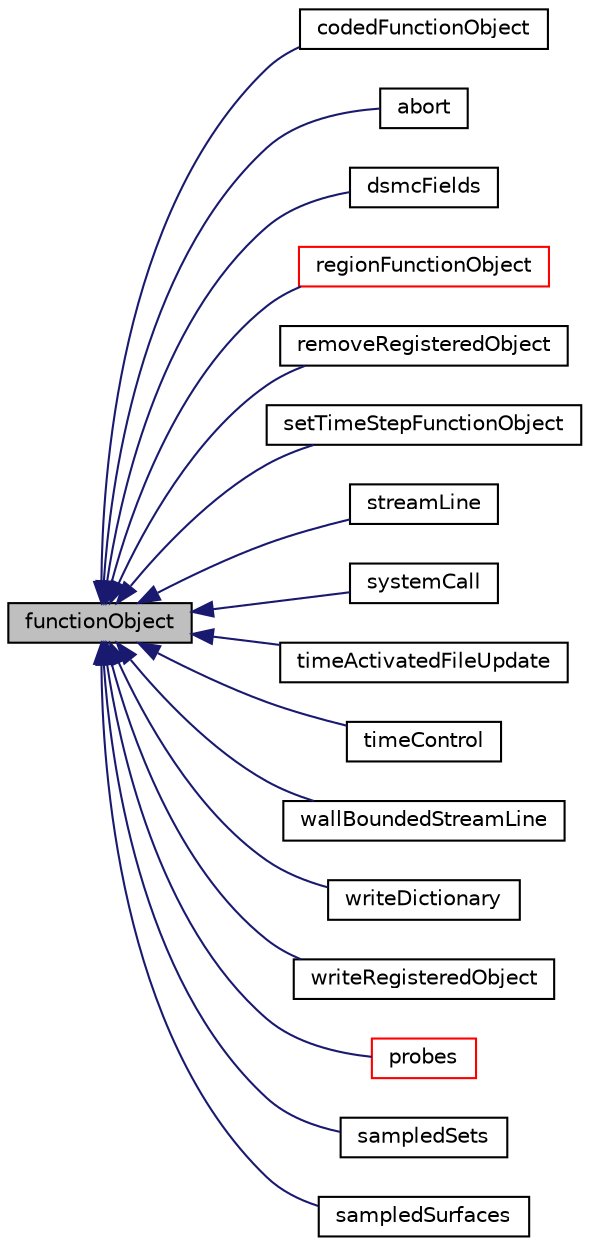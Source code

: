 digraph "functionObject"
{
  bgcolor="transparent";
  edge [fontname="Helvetica",fontsize="10",labelfontname="Helvetica",labelfontsize="10"];
  node [fontname="Helvetica",fontsize="10",shape=record];
  rankdir="LR";
  Node1 [label="functionObject",height=0.2,width=0.4,color="black", fillcolor="grey75", style="filled", fontcolor="black"];
  Node1 -> Node2 [dir="back",color="midnightblue",fontsize="10",style="solid",fontname="Helvetica"];
  Node2 [label="codedFunctionObject",height=0.2,width=0.4,color="black",URL="$a00301.html",tooltip="This function object provides a general interface to enable dynamic code compilation. "];
  Node1 -> Node3 [dir="back",color="midnightblue",fontsize="10",style="solid",fontname="Helvetica"];
  Node3 [label="abort",height=0.2,width=0.4,color="black",URL="$a00005.html",tooltip="Watches for presence of the named file in the $FOAM_CASE directory and aborts the calculation if it i..."];
  Node1 -> Node4 [dir="back",color="midnightblue",fontsize="10",style="solid",fontname="Helvetica"];
  Node4 [label="dsmcFields",height=0.2,width=0.4,color="black",URL="$a00590.html",tooltip="Calculate intensive fields: "];
  Node1 -> Node5 [dir="back",color="midnightblue",fontsize="10",style="solid",fontname="Helvetica"];
  Node5 [label="regionFunctionObject",height=0.2,width=0.4,color="red",URL="$a02190.html",tooltip="Specialization of Foam::functionObject for a region and providing a reference to the region Foam::obj..."];
  Node1 -> Node6 [dir="back",color="midnightblue",fontsize="10",style="solid",fontname="Helvetica"];
  Node6 [label="removeRegisteredObject",height=0.2,width=0.4,color="black",URL="$a02219.html",tooltip="This function object removes registered objects if present in the database. "];
  Node1 -> Node7 [dir="back",color="midnightblue",fontsize="10",style="solid",fontname="Helvetica"];
  Node7 [label="setTimeStepFunctionObject",height=0.2,width=0.4,color="black",URL="$a02354.html",tooltip="Overrides the timeStep. Can only be used with solvers with adjustTimeStep control (e..."];
  Node1 -> Node8 [dir="back",color="midnightblue",fontsize="10",style="solid",fontname="Helvetica"];
  Node8 [label="streamLine",height=0.2,width=0.4,color="black",URL="$a02540.html",tooltip="This function object generates streamline data by sampling a set of user-specified fields along a par..."];
  Node1 -> Node9 [dir="back",color="midnightblue",fontsize="10",style="solid",fontname="Helvetica"];
  Node9 [label="systemCall",height=0.2,width=0.4,color="black",URL="$a02636.html",tooltip="This function object executes system calls, entered in the form of a string lists. Calls can be made at the following points in the calculation: "];
  Node1 -> Node10 [dir="back",color="midnightblue",fontsize="10",style="solid",fontname="Helvetica"];
  Node10 [label="timeActivatedFileUpdate",height=0.2,width=0.4,color="black",URL="$a02698.html",tooltip="Performs a file copy/replacement once a specified time has been reached. "];
  Node1 -> Node11 [dir="back",color="midnightblue",fontsize="10",style="solid",fontname="Helvetica"];
  Node11 [label="timeControl",height=0.2,width=0.4,color="black",URL="$a02699.html"];
  Node1 -> Node12 [dir="back",color="midnightblue",fontsize="10",style="solid",fontname="Helvetica"];
  Node12 [label="wallBoundedStreamLine",height=0.2,width=0.4,color="black",URL="$a02941.html",tooltip="This function object generates streamline data by sampling a set of user-specified fields along a par..."];
  Node1 -> Node13 [dir="back",color="midnightblue",fontsize="10",style="solid",fontname="Helvetica"];
  Node13 [label="writeDictionary",height=0.2,width=0.4,color="black",URL="$a02988.html",tooltip="This function object writes dictionaries on start-up, and on change. "];
  Node1 -> Node14 [dir="back",color="midnightblue",fontsize="10",style="solid",fontname="Helvetica"];
  Node14 [label="writeRegisteredObject",height=0.2,width=0.4,color="black",URL="$a02994.html",tooltip="This function object allows specification of different writing frequency of objects registered to the..."];
  Node1 -> Node15 [dir="back",color="midnightblue",fontsize="10",style="solid",fontname="Helvetica"];
  Node15 [label="probes",height=0.2,width=0.4,color="red",URL="$a02025.html",tooltip="Set of locations to sample. "];
  Node1 -> Node16 [dir="back",color="midnightblue",fontsize="10",style="solid",fontname="Helvetica"];
  Node16 [label="sampledSets",height=0.2,width=0.4,color="black",URL="$a02306.html",tooltip="Set of sets to sample. Call sampledSets.write() to sample&write files. "];
  Node1 -> Node17 [dir="back",color="midnightblue",fontsize="10",style="solid",fontname="Helvetica"];
  Node17 [label="sampledSurfaces",height=0.2,width=0.4,color="black",URL="$a02308.html",tooltip="Set of surfaces to sample. "];
}
